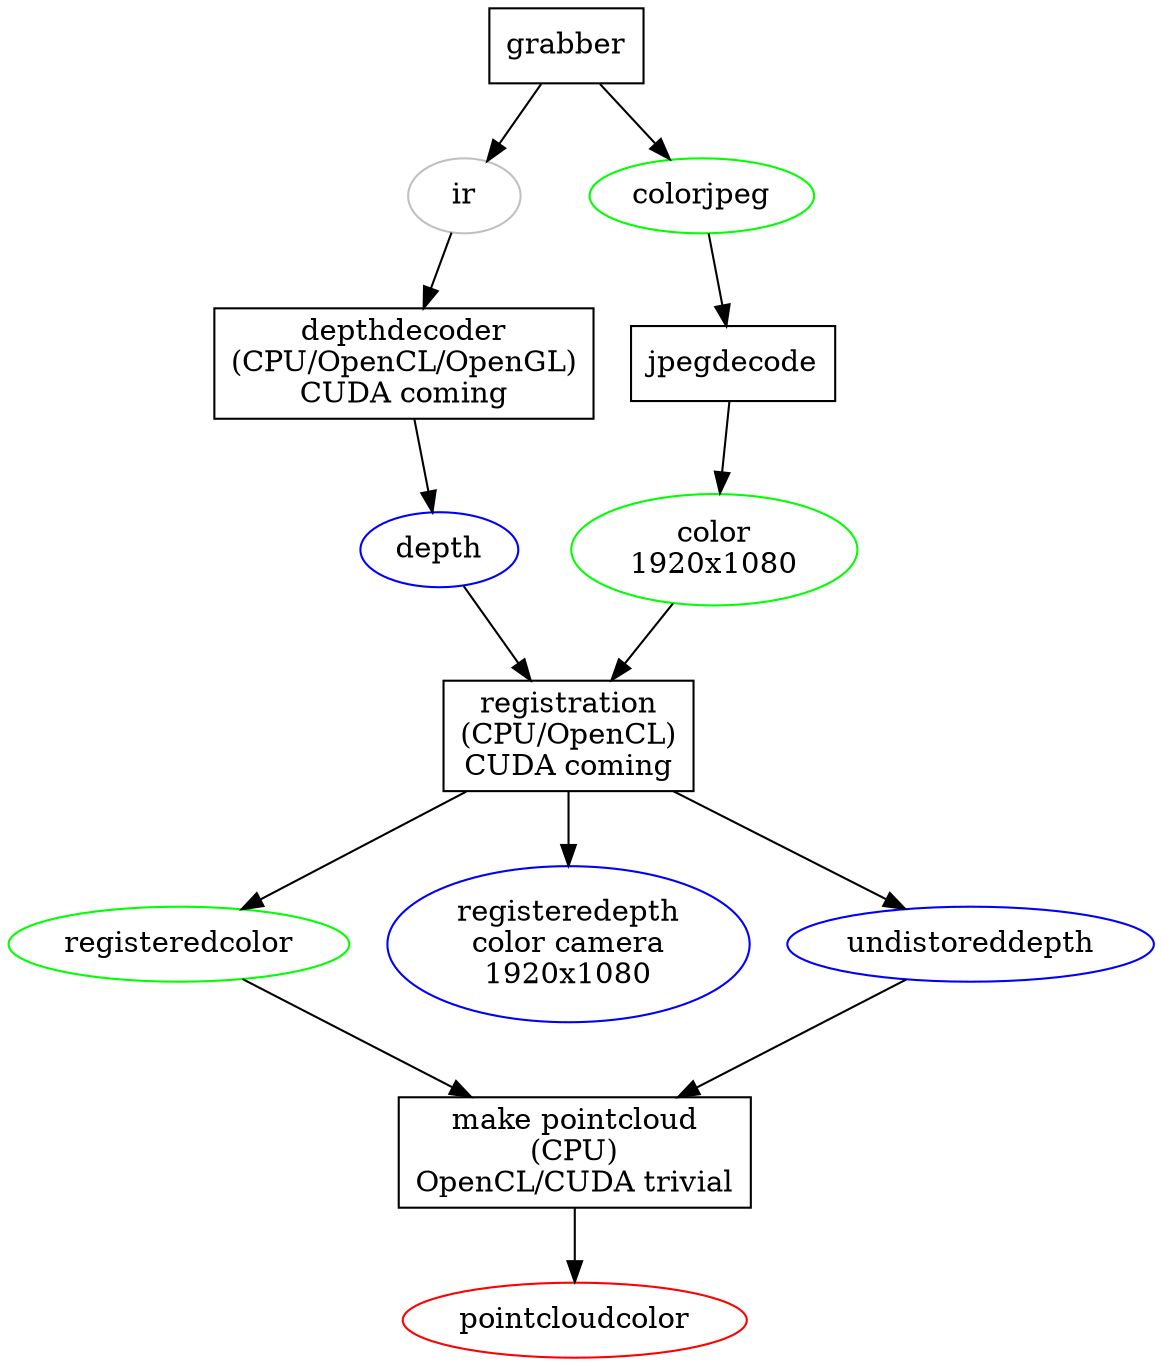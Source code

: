 digraph G {

	node [shape=ellipse];
	ir [color=gray];
	colorjpeg [color=green];
	depth [color=blue];
	color [color=green,label="color\n1920x1080"];
	registeredcolor [color=green];
	registeredepth [label="registeredepth\ncolor camera\n1920x1080",color=blue];
	undistoreddepth [color=blue];
	pointcloudcolor [color=red];
	node [shape=box];
	jpegdecode;
	grabber;
	depthdecoder [label="depthdecoder\n(CPU/OpenCL/OpenGL)\nCUDA coming"];
	registration [label="registration\n(CPU/OpenCL)\nCUDA coming"];
	make3d [label="make pointcloud\n(CPU)\nOpenCL/CUDA trivial"];
	grabber -> colorjpeg;
	grabber -> ir;
	colorjpeg -> jpegdecode;
	jpegdecode -> color;
	ir -> depthdecoder -> depth;
	depth -> registration;
	color -> registration->	registeredcolor ;
	registration -> registeredepth;
	registration -> undistoreddepth;
	undistoreddepth -> make3d;
	registeredcolor -> make3d -> pointcloudcolor;
}